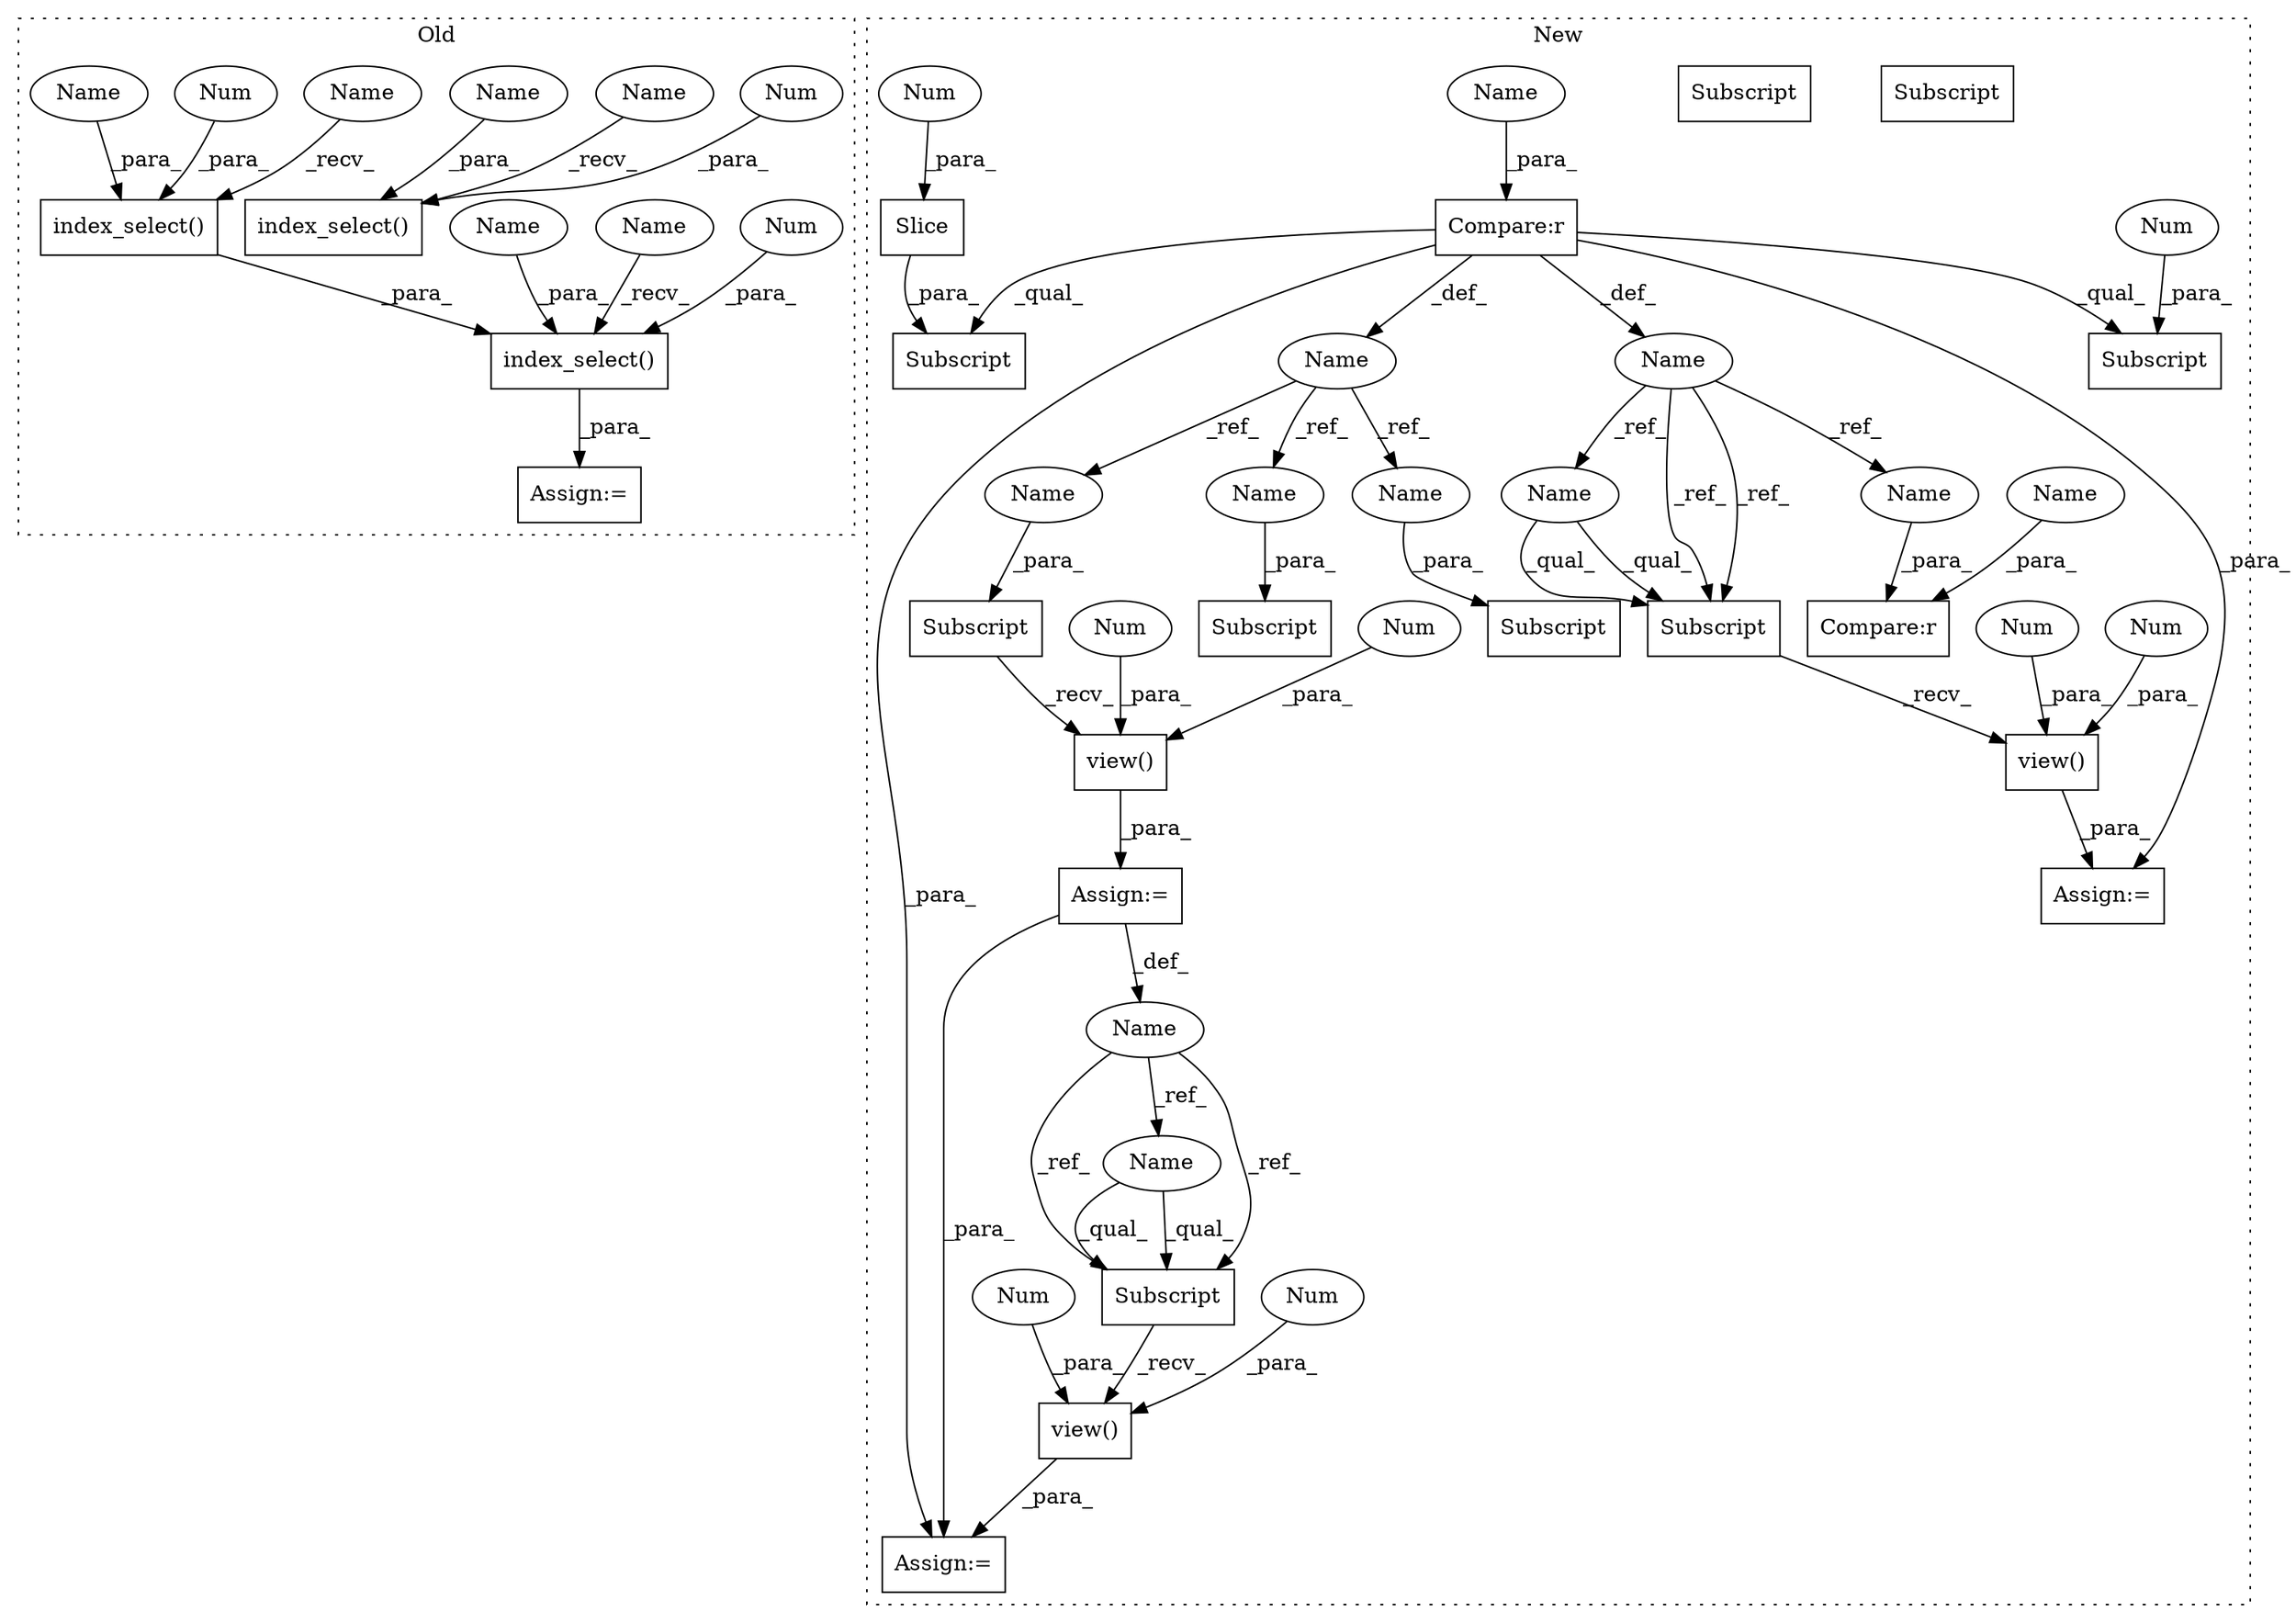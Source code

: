 digraph G {
subgraph cluster0 {
1 [label="index_select()" a="75" s="7375,7418" l="19,1" shape="box"];
4 [label="Num" a="76" s="7407" l="1" shape="ellipse"];
5 [label="index_select()" a="75" s="7300,7339" l="19,1" shape="box"];
6 [label="Num" a="76" s="7328" l="1" shape="ellipse"];
10 [label="index_select()" a="75" s="6660,6699" l="19,1" shape="box"];
27 [label="Num" a="76" s="6688" l="1" shape="ellipse"];
33 [label="Assign:=" a="68" s="7297" l="3" shape="box"];
35 [label="Name" a="87" s="7375" l="5" shape="ellipse"];
36 [label="Name" a="87" s="6660" l="5" shape="ellipse"];
37 [label="Name" a="87" s="7300" l="5" shape="ellipse"];
38 [label="Name" a="87" s="7331" l="8" shape="ellipse"];
39 [label="Name" a="87" s="7410" l="8" shape="ellipse"];
40 [label="Name" a="87" s="6691" l="8" shape="ellipse"];
label = "Old";
style="dotted";
}
subgraph cluster1 {
2 [label="view()" a="75" s="7564,7595" l="27,1" shape="box"];
3 [label="Subscript" a="63" s="7564,0" l="21,0" shape="box"];
7 [label="Name" a="87" s="6861" l="12" shape="ellipse"];
8 [label="Assign:=" a="68" s="6873" l="3" shape="box"];
9 [label="Num" a="76" s="7591" l="2" shape="ellipse"];
11 [label="Compare:r" a="40" s="6660" l="23" shape="box"];
12 [label="Subscript" a="63" s="6714,0" l="16,0" shape="box"];
13 [label="Name" a="87" s="6650" l="7" shape="ellipse"];
14 [label="Subscript" a="63" s="6809,0" l="20,0" shape="box"];
15 [label="Compare:r" a="40" s="7348" l="23" shape="box"];
16 [label="Name" a="87" s="6795" l="11" shape="ellipse"];
17 [label="Subscript" a="63" s="7497,0" l="20,0" shape="box"];
18 [label="view()" a="75" s="6876,6907" l="27,1" shape="box"];
19 [label="Subscript" a="63" s="6876,0" l="21,0" shape="box"];
20 [label="view()" a="75" s="7497,7527" l="26,1" shape="box"];
21 [label="Subscript" a="63" s="7444,0" l="17,0" shape="box"];
22 [label="Slice" a="80" s="7458" l="2" shape="box"];
23 [label="Subscript" a="63" s="7424,0" l="16,0" shape="box"];
24 [label="Num" a="76" s="6903" l="2" shape="ellipse"];
25 [label="Num" a="76" s="6906" l="1" shape="ellipse"];
26 [label="Num" a="76" s="7523" l="2" shape="ellipse"];
28 [label="Num" a="76" s="7526" l="1" shape="ellipse"];
29 [label="Num" a="76" s="7458" l="1" shape="ellipse"];
30 [label="Num" a="76" s="7438" l="1" shape="ellipse"];
31 [label="Num" a="76" s="7594" l="1" shape="ellipse"];
32 [label="Assign:=" a="68" s="7494" l="3" shape="box"];
34 [label="Assign:=" a="68" s="7561" l="3" shape="box"];
41 [label="Name" a="87" s="6722" l="7" shape="ellipse"];
42 [label="Name" a="87" s="6889" l="7" shape="ellipse"];
43 [label="Name" a="87" s="6821" l="7" shape="ellipse"];
44 [label="Name" a="87" s="7564" l="12" shape="ellipse"];
45 [label="Subscript" a="63" s="7564,0" l="21,0" shape="box"];
46 [label="Name" a="87" s="7497" l="11" shape="ellipse"];
47 [label="Subscript" a="63" s="7497,0" l="20,0" shape="box"];
48 [label="Name" a="87" s="7348" l="11" shape="ellipse"];
49 [label="Name" a="87" s="6675" l="8" shape="ellipse"];
50 [label="Name" a="87" s="7363" l="8" shape="ellipse"];
label = "New";
style="dotted";
}
2 -> 34 [label="_para_"];
4 -> 1 [label="_para_"];
5 -> 33 [label="_para_"];
6 -> 5 [label="_para_"];
7 -> 45 [label="_ref_"];
7 -> 45 [label="_ref_"];
7 -> 44 [label="_ref_"];
8 -> 34 [label="_para_"];
8 -> 7 [label="_def_"];
9 -> 2 [label="_para_"];
10 -> 5 [label="_para_"];
11 -> 34 [label="_para_"];
11 -> 16 [label="_def_"];
11 -> 23 [label="_qual_"];
11 -> 32 [label="_para_"];
11 -> 13 [label="_def_"];
11 -> 21 [label="_qual_"];
13 -> 43 [label="_ref_"];
13 -> 41 [label="_ref_"];
13 -> 42 [label="_ref_"];
16 -> 47 [label="_ref_"];
16 -> 47 [label="_ref_"];
16 -> 48 [label="_ref_"];
16 -> 46 [label="_ref_"];
18 -> 8 [label="_para_"];
19 -> 18 [label="_recv_"];
20 -> 32 [label="_para_"];
22 -> 21 [label="_para_"];
24 -> 18 [label="_para_"];
25 -> 18 [label="_para_"];
26 -> 20 [label="_para_"];
27 -> 10 [label="_para_"];
28 -> 20 [label="_para_"];
29 -> 22 [label="_para_"];
30 -> 23 [label="_para_"];
31 -> 2 [label="_para_"];
35 -> 1 [label="_recv_"];
36 -> 10 [label="_recv_"];
37 -> 5 [label="_recv_"];
38 -> 5 [label="_para_"];
39 -> 1 [label="_para_"];
40 -> 10 [label="_para_"];
41 -> 12 [label="_para_"];
42 -> 19 [label="_para_"];
43 -> 14 [label="_para_"];
44 -> 45 [label="_qual_"];
44 -> 45 [label="_qual_"];
45 -> 2 [label="_recv_"];
46 -> 47 [label="_qual_"];
46 -> 47 [label="_qual_"];
47 -> 20 [label="_recv_"];
48 -> 15 [label="_para_"];
49 -> 11 [label="_para_"];
50 -> 15 [label="_para_"];
}